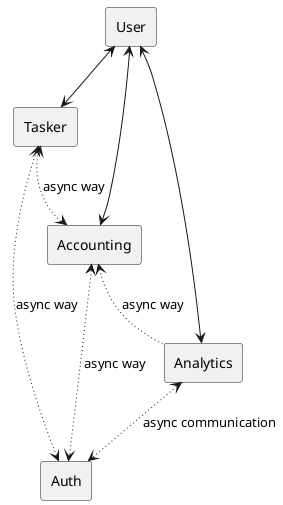 @startuml Services
rectangle Tasker
rectangle Auth
rectangle Accounting
rectangle Analytics
rectangle User

User <--> Tasker
User <--> Accounting
User <--> Analytics
Tasker <-[dotted]-> Auth : async way
Accounting <-[dotted]-> Auth : async way
Analytics <-[dotted]-> Auth : async communication

Tasker <-[dotted]-> Accounting : async way
Accounting <-[dotted]- Analytics : async way

@enduml
